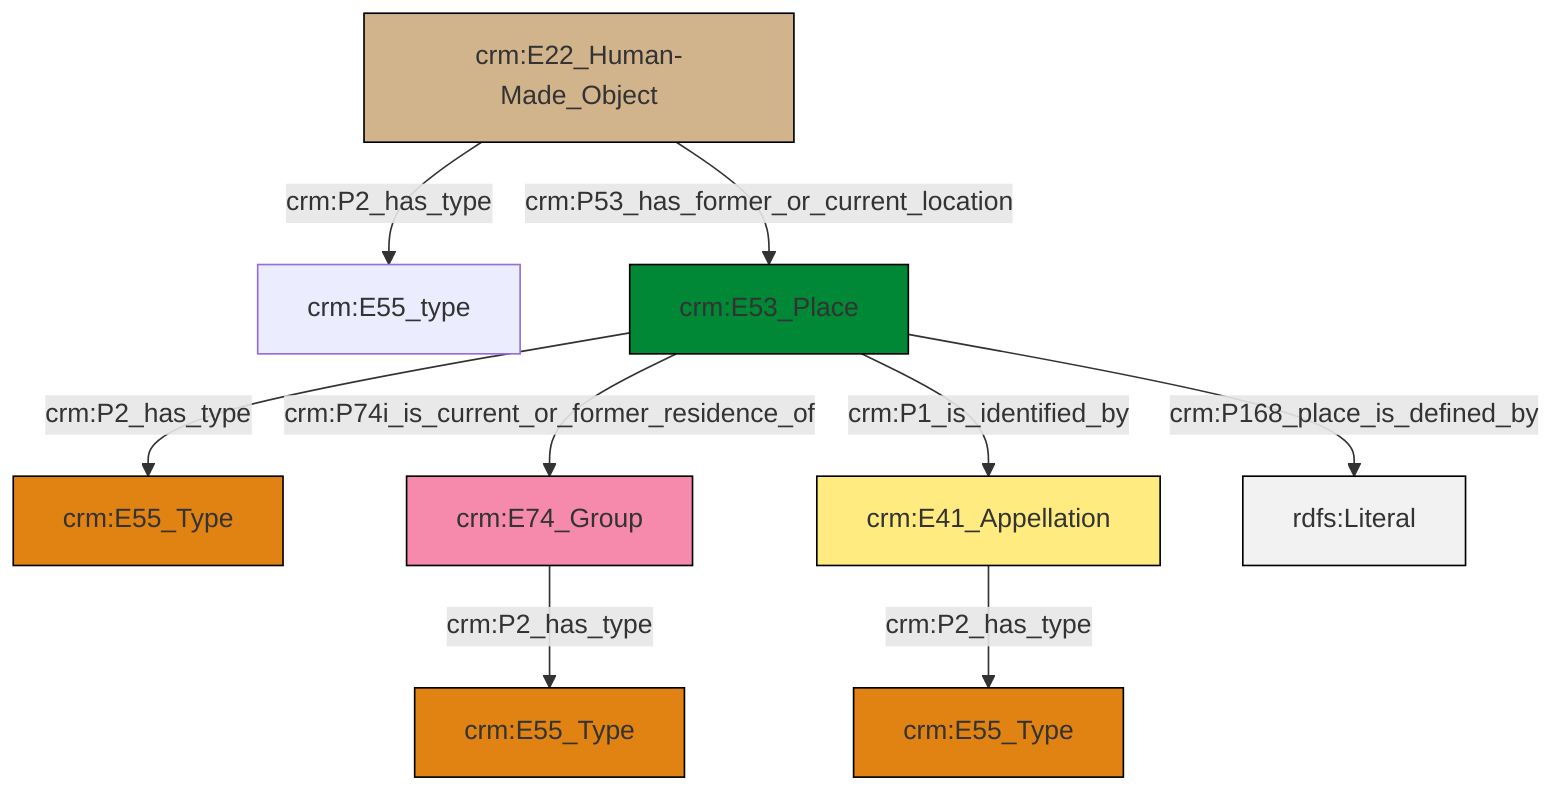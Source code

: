 graph TD
classDef Literal fill:#f2f2f2,stroke:#000000;
classDef CRM_Entity fill:#FFFFFF,stroke:#000000;
classDef Temporal_Entity fill:#00C9E6, stroke:#000000;
classDef Type fill:#E18312, stroke:#000000;
classDef Time-Span fill:#2C9C91, stroke:#000000;
classDef Appellation fill:#FFEB7F, stroke:#000000;
classDef Place fill:#008836, stroke:#000000;
classDef Persistent_Item fill:#B266B2, stroke:#000000;
classDef Conceptual_Object fill:#FFD700, stroke:#000000;
classDef Physical_Thing fill:#D2B48C, stroke:#000000;
classDef Actor fill:#f58aad, stroke:#000000;
classDef PC_Classes fill:#4ce600, stroke:#000000;
classDef Multi fill:#cccccc,stroke:#000000;

7["crm:E74_Group"]:::Actor -->|crm:P2_has_type| 4["crm:E55_Type"]:::Type
9["crm:E22_Human-Made_Object"]:::Physical_Thing -->|crm:P2_has_type| 10["crm:E55_type"]:::Default
11["crm:E53_Place"]:::Place -->|crm:P2_has_type| 0["crm:E55_Type"]:::Type
9["crm:E22_Human-Made_Object"]:::Physical_Thing -->|crm:P53_has_former_or_current_location| 11["crm:E53_Place"]:::Place
11["crm:E53_Place"]:::Place -->|crm:P74i_is_current_or_former_residence_of| 7["crm:E74_Group"]:::Actor
11["crm:E53_Place"]:::Place -->|crm:P168_place_is_defined_by| 14[rdfs:Literal]:::Literal
11["crm:E53_Place"]:::Place -->|crm:P1_is_identified_by| 2["crm:E41_Appellation"]:::Appellation
2["crm:E41_Appellation"]:::Appellation -->|crm:P2_has_type| 15["crm:E55_Type"]:::Type